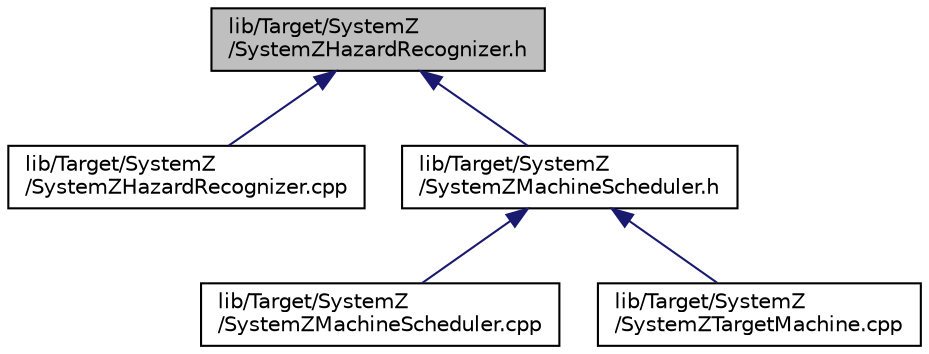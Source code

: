 digraph "lib/Target/SystemZ/SystemZHazardRecognizer.h"
{
 // LATEX_PDF_SIZE
  bgcolor="transparent";
  edge [fontname="Helvetica",fontsize="10",labelfontname="Helvetica",labelfontsize="10"];
  node [fontname="Helvetica",fontsize="10",shape="box"];
  Node1 [label="lib/Target/SystemZ\l/SystemZHazardRecognizer.h",height=0.2,width=0.4,color="black", fillcolor="grey75", style="filled", fontcolor="black",tooltip=" "];
  Node1 -> Node2 [dir="back",color="midnightblue",fontsize="10",style="solid",fontname="Helvetica"];
  Node2 [label="lib/Target/SystemZ\l/SystemZHazardRecognizer.cpp",height=0.2,width=0.4,color="black",URL="$SystemZHazardRecognizer_8cpp.html",tooltip=" "];
  Node1 -> Node3 [dir="back",color="midnightblue",fontsize="10",style="solid",fontname="Helvetica"];
  Node3 [label="lib/Target/SystemZ\l/SystemZMachineScheduler.h",height=0.2,width=0.4,color="black",URL="$SystemZMachineScheduler_8h.html",tooltip=" "];
  Node3 -> Node4 [dir="back",color="midnightblue",fontsize="10",style="solid",fontname="Helvetica"];
  Node4 [label="lib/Target/SystemZ\l/SystemZMachineScheduler.cpp",height=0.2,width=0.4,color="black",URL="$SystemZMachineScheduler_8cpp.html",tooltip=" "];
  Node3 -> Node5 [dir="back",color="midnightblue",fontsize="10",style="solid",fontname="Helvetica"];
  Node5 [label="lib/Target/SystemZ\l/SystemZTargetMachine.cpp",height=0.2,width=0.4,color="black",URL="$SystemZTargetMachine_8cpp.html",tooltip=" "];
}
